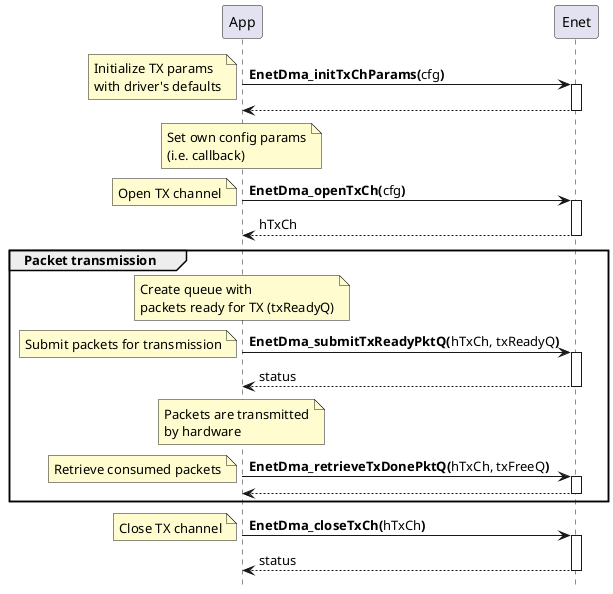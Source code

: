  @startuml
'Enet life-cycle sequence

skinparam sequence {
    BoxBorderColor black
    'GroupBorderThickness .8
    GroupBodyBackgroundColor transparent
}

skinparam note {
    BackgroundColor #FFFDD0
}

hide footbox

participant App1   as "App"              order 1
participant Enet   as "Enet"             order 2
participant Enet   as "Udma"             order 3

App1  -> Enet           : <b>EnetDma_initTxChParams(</b>cfg<b>)</b>
note left               : Initialize TX params\nwith driver's defaults
activate Enet
Enet --> App1
deactivate Enet

note over App1          : Set own config params\n(i.e. callback)

App1  -> Enet           : <b>EnetDma_openTxCh(</b>cfg<b>)</b>
note left               : Open TX channel
activate Enet
Enet --> App1           : hTxCh
deactivate Enet

group Packet transmission
note over App1          : Create queue with\npackets ready for TX (txReadyQ)

App1  -> Enet           : <b>EnetDma_submitTxReadyPktQ(</b>hTxCh, txReadyQ<b>)</b>
note left               : Submit packets for transmission
activate Enet
Enet --> App1           : status
deactivate Enet

note over App1          : Packets are transmitted\nby hardware

App1  -> Enet           : <b>EnetDma_retrieveTxDonePktQ(</b>hTxCh, txFreeQ<b>)</b>
note left               : Retrieve consumed packets
activate Enet
Enet --> App1
deactivate Enet
end

App1  -> Enet           : <b>EnetDma_closeTxCh(</b>hTxCh<b>)</b>
note left               : Close TX channel
activate Enet
Enet --> App1           : status
deactivate Enet

@enduml
